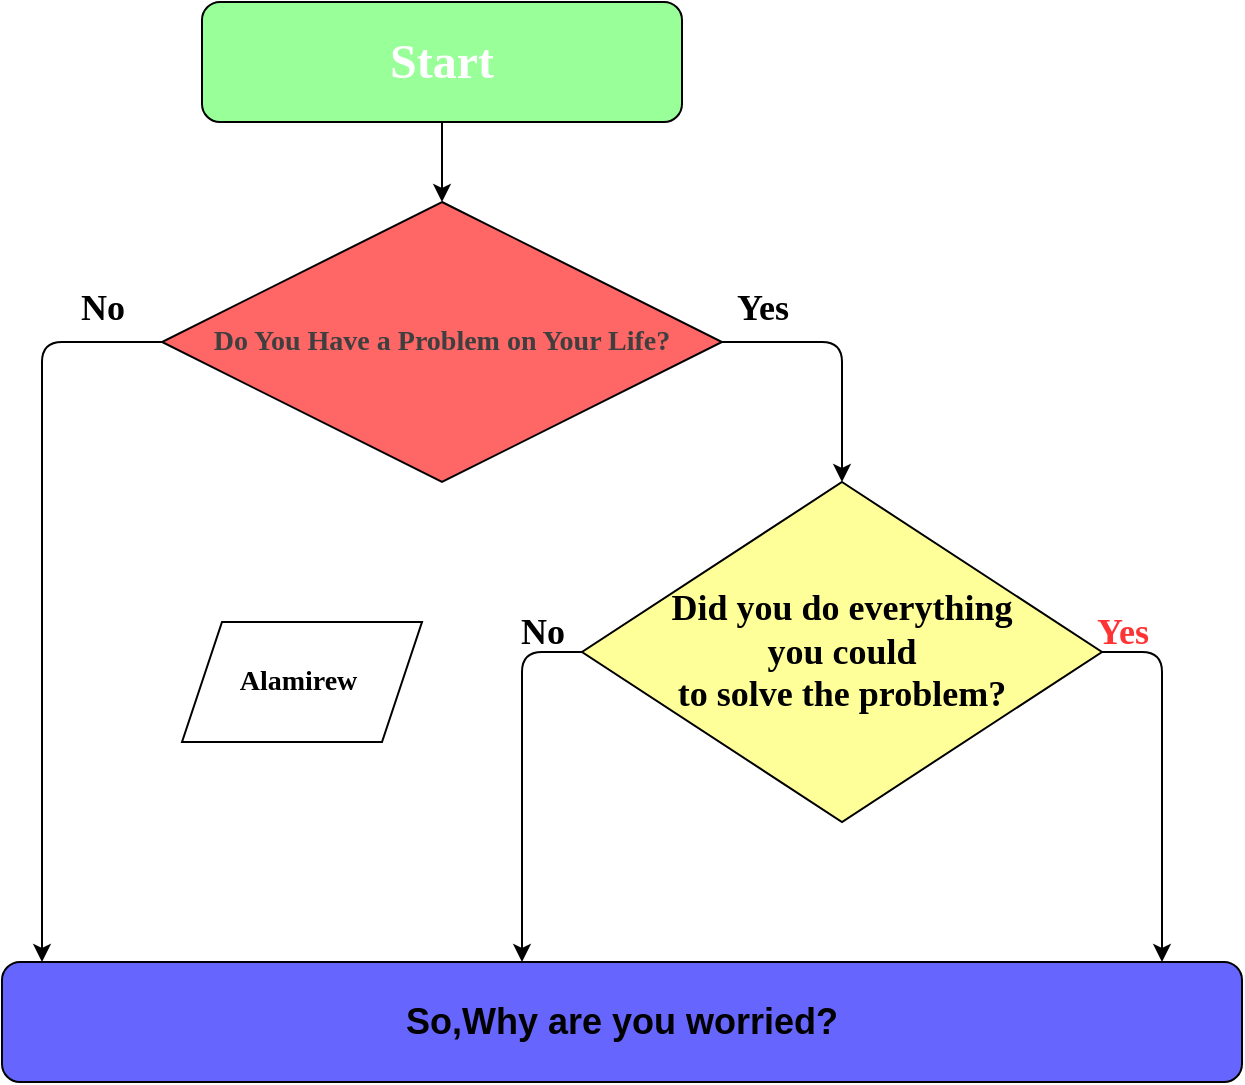<mxfile>
    <diagram id="gaNmjWxWJwu8IK-zpvlu" name="Page-1">
        <mxGraphModel dx="1788" dy="708" grid="1" gridSize="10" guides="1" tooltips="1" connect="1" arrows="1" fold="1" page="1" pageScale="1" pageWidth="850" pageHeight="1100" math="0" shadow="0">
            <root>
                <mxCell id="0"/>
                <mxCell id="1" parent="0"/>
                <mxCell id="2" value="&lt;div style=&quot;text-align: justify;&quot;&gt;&lt;font color=&quot;#ffffff&quot; style=&quot;font-size: 24px;&quot; face=&quot;Times New Roman&quot;&gt;&lt;b style=&quot;&quot;&gt;Start&lt;/b&gt;&lt;/font&gt;&lt;/div&gt;" style="rounded=1;whiteSpace=wrap;html=1;fillColor=#99FF99;" vertex="1" parent="1">
                    <mxGeometry x="200" y="40" width="240" height="60" as="geometry"/>
                </mxCell>
                <mxCell id="3" value="" style="endArrow=classic;html=1;" edge="1" parent="1">
                    <mxGeometry width="50" height="50" relative="1" as="geometry">
                        <mxPoint x="320" y="100" as="sourcePoint"/>
                        <mxPoint x="320" y="140" as="targetPoint"/>
                    </mxGeometry>
                </mxCell>
                <mxCell id="4" value="&lt;b style=&quot;color: rgb(63, 63, 63); text-align: justify; background-color: transparent;&quot;&gt;&lt;font style=&quot;font-size: 14px;&quot; face=&quot;Times New Roman&quot;&gt;Do You Have a Problem on Your Life?&lt;/font&gt;&lt;/b&gt;" style="rhombus;whiteSpace=wrap;html=1;fillColor=#FF6666;" vertex="1" parent="1">
                    <mxGeometry x="180" y="140" width="280" height="140" as="geometry"/>
                </mxCell>
                <mxCell id="5" value="" style="endArrow=classic;html=1;" edge="1" parent="1">
                    <mxGeometry width="50" height="50" relative="1" as="geometry">
                        <mxPoint x="460" y="210" as="sourcePoint"/>
                        <mxPoint x="520" y="280" as="targetPoint"/>
                        <Array as="points">
                            <mxPoint x="520" y="210"/>
                        </Array>
                    </mxGeometry>
                </mxCell>
                <mxCell id="7" value="" style="endArrow=classic;html=1;" edge="1" parent="1">
                    <mxGeometry width="50" height="50" relative="1" as="geometry">
                        <mxPoint x="180" y="210" as="sourcePoint"/>
                        <mxPoint x="120" y="520" as="targetPoint"/>
                        <Array as="points">
                            <mxPoint x="120" y="210"/>
                        </Array>
                    </mxGeometry>
                </mxCell>
                <mxCell id="9" value="&lt;font face=&quot;Times New Roman&quot; style=&quot;font-size: 18px;&quot;&gt;&lt;b&gt;No&lt;/b&gt;&lt;/font&gt;" style="text;html=1;align=center;verticalAlign=middle;resizable=0;points=[];autosize=1;strokeColor=none;fillColor=none;" vertex="1" parent="1">
                    <mxGeometry x="125" y="173" width="50" height="40" as="geometry"/>
                </mxCell>
                <mxCell id="10" value="&lt;font style=&quot;font-size: 18px;&quot; face=&quot;Times New Roman&quot;&gt;&lt;b&gt;Yes&lt;/b&gt;&lt;/font&gt;" style="text;html=1;align=center;verticalAlign=middle;resizable=0;points=[];autosize=1;strokeColor=none;fillColor=none;" vertex="1" parent="1">
                    <mxGeometry x="455" y="173" width="50" height="40" as="geometry"/>
                </mxCell>
                <mxCell id="17" style="edgeStyle=none;html=1;exitX=0.5;exitY=1;exitDx=0;exitDy=0;" edge="1" parent="1" source="11">
                    <mxGeometry relative="1" as="geometry">
                        <mxPoint x="519.857" y="400.143" as="targetPoint"/>
                    </mxGeometry>
                </mxCell>
                <mxCell id="11" value="&lt;b&gt;&lt;font face=&quot;Times New Roman&quot; style=&quot;font-size: 18px;&quot;&gt;Did you do everything &lt;br&gt;you could &lt;br&gt;to solve the problem?&lt;/font&gt;&lt;/b&gt;" style="rhombus;whiteSpace=wrap;html=1;fillColor=#FFFF99;" vertex="1" parent="1">
                    <mxGeometry x="390" y="280" width="260" height="170" as="geometry"/>
                </mxCell>
                <mxCell id="12" value="" style="endArrow=classic;html=1;exitX=0;exitY=0.5;exitDx=0;exitDy=0;" edge="1" parent="1" source="11">
                    <mxGeometry width="50" height="50" relative="1" as="geometry">
                        <mxPoint x="390" y="340" as="sourcePoint"/>
                        <mxPoint x="360" y="520" as="targetPoint"/>
                        <Array as="points">
                            <mxPoint x="360" y="365"/>
                        </Array>
                    </mxGeometry>
                </mxCell>
                <mxCell id="13" value="" style="endArrow=classic;html=1;exitX=1;exitY=0.5;exitDx=0;exitDy=0;" edge="1" parent="1" source="11">
                    <mxGeometry width="50" height="50" relative="1" as="geometry">
                        <mxPoint x="650" y="340" as="sourcePoint"/>
                        <mxPoint x="680" y="520" as="targetPoint"/>
                        <Array as="points">
                            <mxPoint x="680" y="365"/>
                        </Array>
                    </mxGeometry>
                </mxCell>
                <mxCell id="14" value="&lt;b&gt;&lt;font face=&quot;Times New Roman&quot; style=&quot;font-size: 18px;&quot;&gt;No&lt;/font&gt;&lt;/b&gt;" style="text;html=1;align=center;verticalAlign=middle;resizable=0;points=[];autosize=1;strokeColor=none;fillColor=none;" vertex="1" parent="1">
                    <mxGeometry x="345" y="335" width="50" height="40" as="geometry"/>
                </mxCell>
                <mxCell id="15" value="&lt;font color=&quot;#ff3333&quot; style=&quot;font-size: 18px;&quot; face=&quot;Times New Roman&quot;&gt;&lt;b style=&quot;&quot;&gt;Yes&lt;/b&gt;&lt;/font&gt;" style="text;html=1;align=center;verticalAlign=middle;resizable=0;points=[];autosize=1;strokeColor=none;fillColor=none;" vertex="1" parent="1">
                    <mxGeometry x="635" y="335" width="50" height="40" as="geometry"/>
                </mxCell>
                <mxCell id="16" value="&lt;b&gt;&lt;font style=&quot;font-size: 18px;&quot;&gt;So,Why are you worried?&lt;/font&gt;&lt;/b&gt;" style="rounded=1;whiteSpace=wrap;html=1;fillColor=#6666FF;" vertex="1" parent="1">
                    <mxGeometry x="100" y="520" width="620" height="60" as="geometry"/>
                </mxCell>
                <mxCell id="19" value="&lt;font face=&quot;Times New Roman&quot; style=&quot;font-size: 14px;&quot;&gt;&lt;b&gt;Alamirew&amp;nbsp;&lt;/b&gt;&lt;/font&gt;" style="shape=parallelogram;perimeter=parallelogramPerimeter;whiteSpace=wrap;html=1;fixedSize=1;" vertex="1" parent="1">
                    <mxGeometry x="190" y="350" width="120" height="60" as="geometry"/>
                </mxCell>
            </root>
        </mxGraphModel>
    </diagram>
</mxfile>